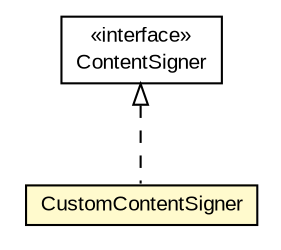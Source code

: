 #!/usr/local/bin/dot
#
# Class diagram 
# Generated by UMLGraph version R5_6-24-gf6e263 (http://www.umlgraph.org/)
#

digraph G {
	edge [fontname="arial",fontsize=10,labelfontname="arial",labelfontsize=10];
	node [fontname="arial",fontsize=10,shape=plaintext];
	nodesep=0.25;
	ranksep=0.5;
	// eu.europa.esig.dss.cades.signature.CustomContentSigner
	c291006 [label=<<table title="eu.europa.esig.dss.cades.signature.CustomContentSigner" border="0" cellborder="1" cellspacing="0" cellpadding="2" port="p" bgcolor="lemonChiffon" href="./CustomContentSigner.html">
		<tr><td><table border="0" cellspacing="0" cellpadding="1">
<tr><td align="center" balign="center"> CustomContentSigner </td></tr>
		</table></td></tr>
		</table>>, URL="./CustomContentSigner.html", fontname="arial", fontcolor="black", fontsize=10.0];
	//eu.europa.esig.dss.cades.signature.CustomContentSigner implements org.bouncycastle.operator.ContentSigner
	c291134:p -> c291006:p [dir=back,arrowtail=empty,style=dashed];
	// org.bouncycastle.operator.ContentSigner
	c291134 [label=<<table title="org.bouncycastle.operator.ContentSigner" border="0" cellborder="1" cellspacing="0" cellpadding="2" port="p" href="http://java.sun.com/j2se/1.4.2/docs/api/org/bouncycastle/operator/ContentSigner.html">
		<tr><td><table border="0" cellspacing="0" cellpadding="1">
<tr><td align="center" balign="center"> &#171;interface&#187; </td></tr>
<tr><td align="center" balign="center"> ContentSigner </td></tr>
		</table></td></tr>
		</table>>, URL="http://java.sun.com/j2se/1.4.2/docs/api/org/bouncycastle/operator/ContentSigner.html", fontname="arial", fontcolor="black", fontsize=10.0];
}

